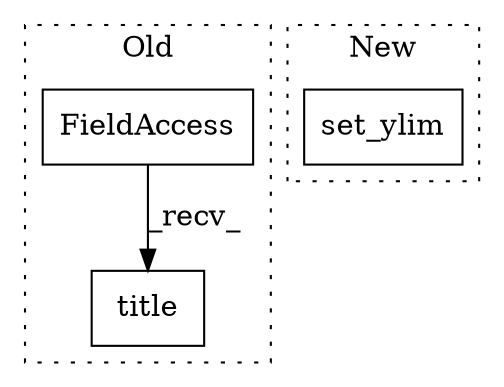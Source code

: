 digraph G {
subgraph cluster0 {
1 [label="title" a="32" s="1918,1947" l="6,1" shape="box"];
3 [label="FieldAccess" a="22" s="1900" l="10" shape="box"];
label = "Old";
style="dotted";
}
subgraph cluster1 {
2 [label="set_ylim" a="32" s="1813,1846" l="9,1" shape="box"];
label = "New";
style="dotted";
}
3 -> 1 [label="_recv_"];
}